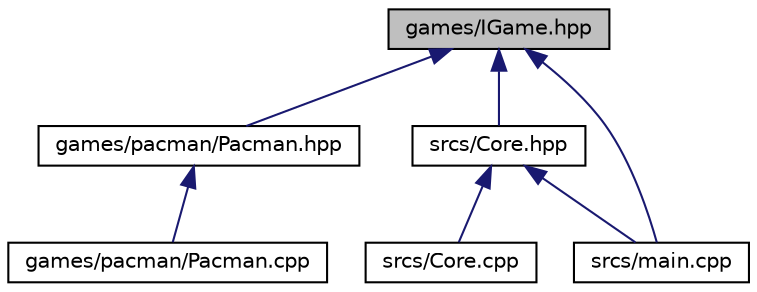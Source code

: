 digraph "games/IGame.hpp"
{
  edge [fontname="Helvetica",fontsize="10",labelfontname="Helvetica",labelfontsize="10"];
  node [fontname="Helvetica",fontsize="10",shape=record];
  Node7 [label="games/IGame.hpp",height=0.2,width=0.4,color="black", fillcolor="grey75", style="filled", fontcolor="black"];
  Node7 -> Node8 [dir="back",color="midnightblue",fontsize="10",style="solid",fontname="Helvetica"];
  Node8 [label="games/pacman/Pacman.hpp",height=0.2,width=0.4,color="black", fillcolor="white", style="filled",URL="$_pacman_8hpp.html"];
  Node8 -> Node9 [dir="back",color="midnightblue",fontsize="10",style="solid",fontname="Helvetica"];
  Node9 [label="games/pacman/Pacman.cpp",height=0.2,width=0.4,color="black", fillcolor="white", style="filled",URL="$_pacman_8cpp.html"];
  Node7 -> Node10 [dir="back",color="midnightblue",fontsize="10",style="solid",fontname="Helvetica"];
  Node10 [label="srcs/Core.hpp",height=0.2,width=0.4,color="black", fillcolor="white", style="filled",URL="$_core_8hpp.html"];
  Node10 -> Node11 [dir="back",color="midnightblue",fontsize="10",style="solid",fontname="Helvetica"];
  Node11 [label="srcs/Core.cpp",height=0.2,width=0.4,color="black", fillcolor="white", style="filled",URL="$_core_8cpp.html"];
  Node10 -> Node12 [dir="back",color="midnightblue",fontsize="10",style="solid",fontname="Helvetica"];
  Node12 [label="srcs/main.cpp",height=0.2,width=0.4,color="black", fillcolor="white", style="filled",URL="$main_8cpp.html"];
  Node7 -> Node12 [dir="back",color="midnightblue",fontsize="10",style="solid",fontname="Helvetica"];
}
